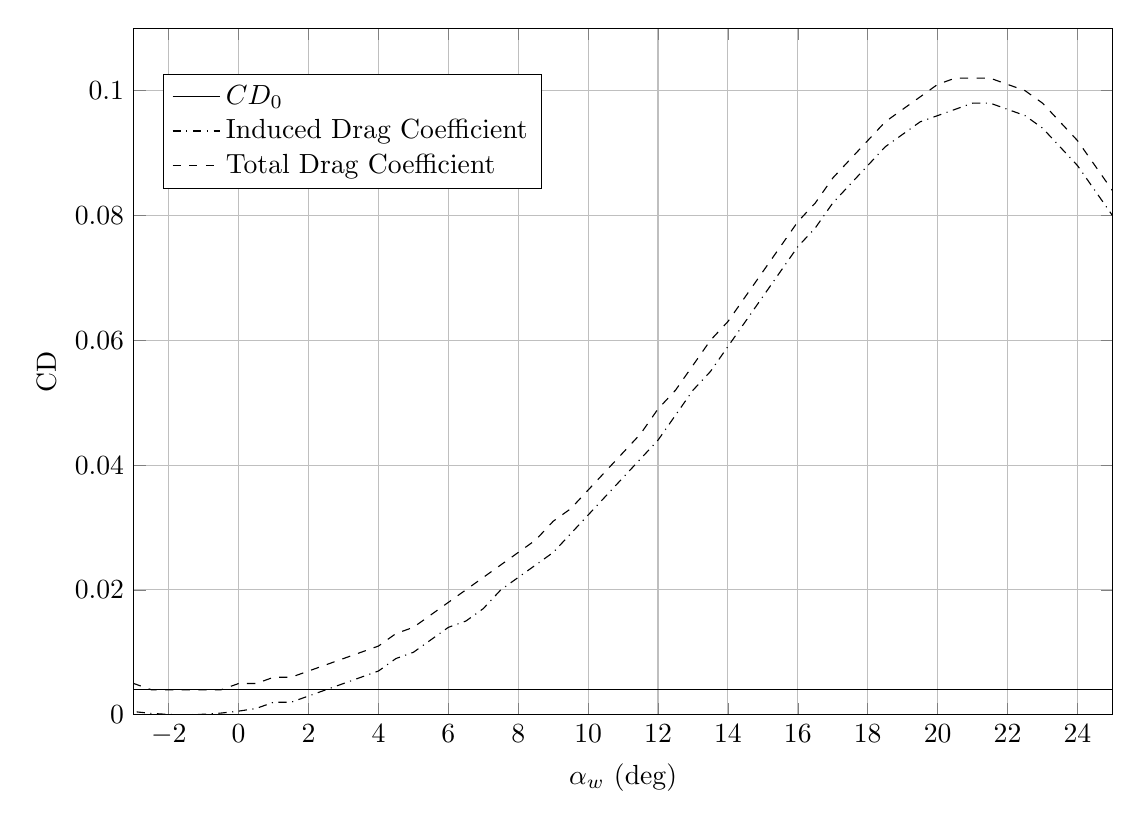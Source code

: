 %Drag coefficient contributes vs Alpha Wing for WING 
\begin{tikzpicture}

\begin{axis}[
width=14.01cm,
height=10.3cm,
scaled ticks=false, tick label style={/pgf/number format/fixed},
xmin=-3,
xmax=25,
xlabel={$\alpha_{w}$ (deg)},
xmajorgrids,
ymin=0,
ymax=0.11,
ylabel={CD},
ymajorgrids,
legend style={at={(0.03,0.85)},anchor=west,draw=black,fill=white,legend cell align=left},
legend entries = {$CD_0$\\Induced Drag Coefficient\\Total Drag Coefficient\\}
]

\addplot [
color=black,
solid
]
table[row sep=crcr]{
-3.5	0.004\\
-3.0	0.004\\
-2.5	0.004\\
-2.0	0.004\\
-1.5	0.004\\
-1.0	0.004\\
-0.5	0.004\\
5.551E-16	0.004\\
0.5	0.004\\
1.0	0.004\\
1.5	0.004\\
2.0	0.004\\
2.5	0.004\\
3.0	0.004\\
3.5	0.004\\
4.0	0.004\\
4.5	0.004\\
5.0	0.004\\
5.5	0.004\\
6.0	0.004\\
6.5	0.004\\
7.0	0.004\\
7.5	0.004\\
8.0	0.004\\
8.5	0.004\\
9.0	0.004\\
9.5	0.004\\
10.0	0.004\\
10.5	0.004\\
11.0	0.004\\
11.5	0.004\\
12.0	0.004\\
12.5	0.004\\
13.0	0.004\\
13.5	0.004\\
14.0	0.004\\
14.5	0.004\\
15.0	0.004\\
15.5	0.004\\
16.0	0.004\\
16.5	0.004\\
17.0	0.004\\
17.5	0.004\\
18.0	0.004\\
18.5	0.004\\
19.0	0.004\\
19.5	0.004\\
20.0	0.004\\
20.5	0.004\\
21.0	0.004\\
21.5	0.004\\
22.0	0.004\\
22.5	0.004\\
23.0	0.004\\
23.5	0.004\\
24.0	0.004\\
24.5	0.004\\
25.0	0.004\\
25.5	0.004\\
26.0	0.004\\
26.5	0.004\\
};

\addplot [
color=black,
dashdotted
]
table[row sep=crcr]{
-3.5	8.999E-4\\
-3.0	4.967E-4\\
-2.5	2.124E-4\\
-2.0	4.712E-5\\
-1.5	7.173E-7\\
-1.0	7.324E-5\\
-0.5	2.647E-4\\
5.551E-16	5.751E-4\\
0.5	0.001\\
1.0	0.002\\
1.5	0.002\\
2.0	0.003\\
2.5	0.004\\
3.0	0.005\\
3.5	0.006\\
4.0	0.007\\
4.5	0.009\\
5.0	0.01\\
5.5	0.012\\
6.0	0.014\\
6.5	0.015\\
7.0	0.017\\
7.5	0.02\\
8.0	0.022\\
8.5	0.024\\
9.0	0.026\\
9.5	0.029\\
10.0	0.032\\
10.5	0.035\\
11.0	0.038\\
11.5	0.041\\
12.0	0.044\\
12.5	0.048\\
13.0	0.052\\
13.5	0.055\\
14.0	0.059\\
14.5	0.063\\
15.0	0.067\\
15.5	0.071\\
16.0	0.075\\
16.5	0.078\\
17.0	0.082\\
17.5	0.085\\
18.0	0.088\\
18.5	0.091\\
19.0	0.093\\
19.5	0.095\\
20.0	0.096\\
20.5	0.097\\
21.0	0.098\\
21.5	0.098\\
22.0	0.097\\
22.5	0.096\\
23.0	0.094\\
23.5	0.091\\
24.0	0.088\\
24.5	0.084\\
25.0	0.08\\
25.5	0.075\\
26.0	0.069\\
26.5	0.063\\
};
\addplot [
color=black,
dashed
]
table[row sep=crcr]{
-3.5	0.005\\
-3.0	0.005\\
-2.5	0.004\\
-2.0	0.004\\
-1.5	0.004\\
-1.0	0.004\\
-0.5	0.004\\
5.551E-16	0.005\\
0.5	0.005\\
1.0	0.006\\
1.5	0.006\\
2.0	0.007\\
2.5	0.008\\
3.0	0.009\\
3.5	0.01\\
4.0	0.011\\
4.5	0.013\\
5.0	0.014\\
5.5	0.016\\
6.0	0.018\\
6.5	0.02\\
7.0	0.022\\
7.5	0.024\\
8.0	0.026\\
8.5	0.028\\
9.0	0.031\\
9.5	0.033\\
10.0	0.036\\
10.5	0.039\\
11.0	0.042\\
11.5	0.045\\
12.0	0.049\\
12.5	0.052\\
13.0	0.056\\
13.5	0.06\\
14.0	0.063\\
14.5	0.067\\
15.0	0.071\\
15.5	0.075\\
16.0	0.079\\
16.5	0.082\\
17.0	0.086\\
17.5	0.089\\
18.0	0.092\\
18.5	0.095\\
19.0	0.097\\
19.5	0.099\\
20.0	0.101\\
20.5	0.102\\
21.0	0.102\\
21.5	0.102\\
22.0	0.101\\
22.5	0.1\\
23.0	0.098\\
23.5	0.095\\
24.0	0.092\\
24.5	0.088\\
25.0	0.084\\
25.5	0.079\\
26.0	0.073\\
26.5	0.067\\
};
\end{axis}
\end{tikzpicture}%